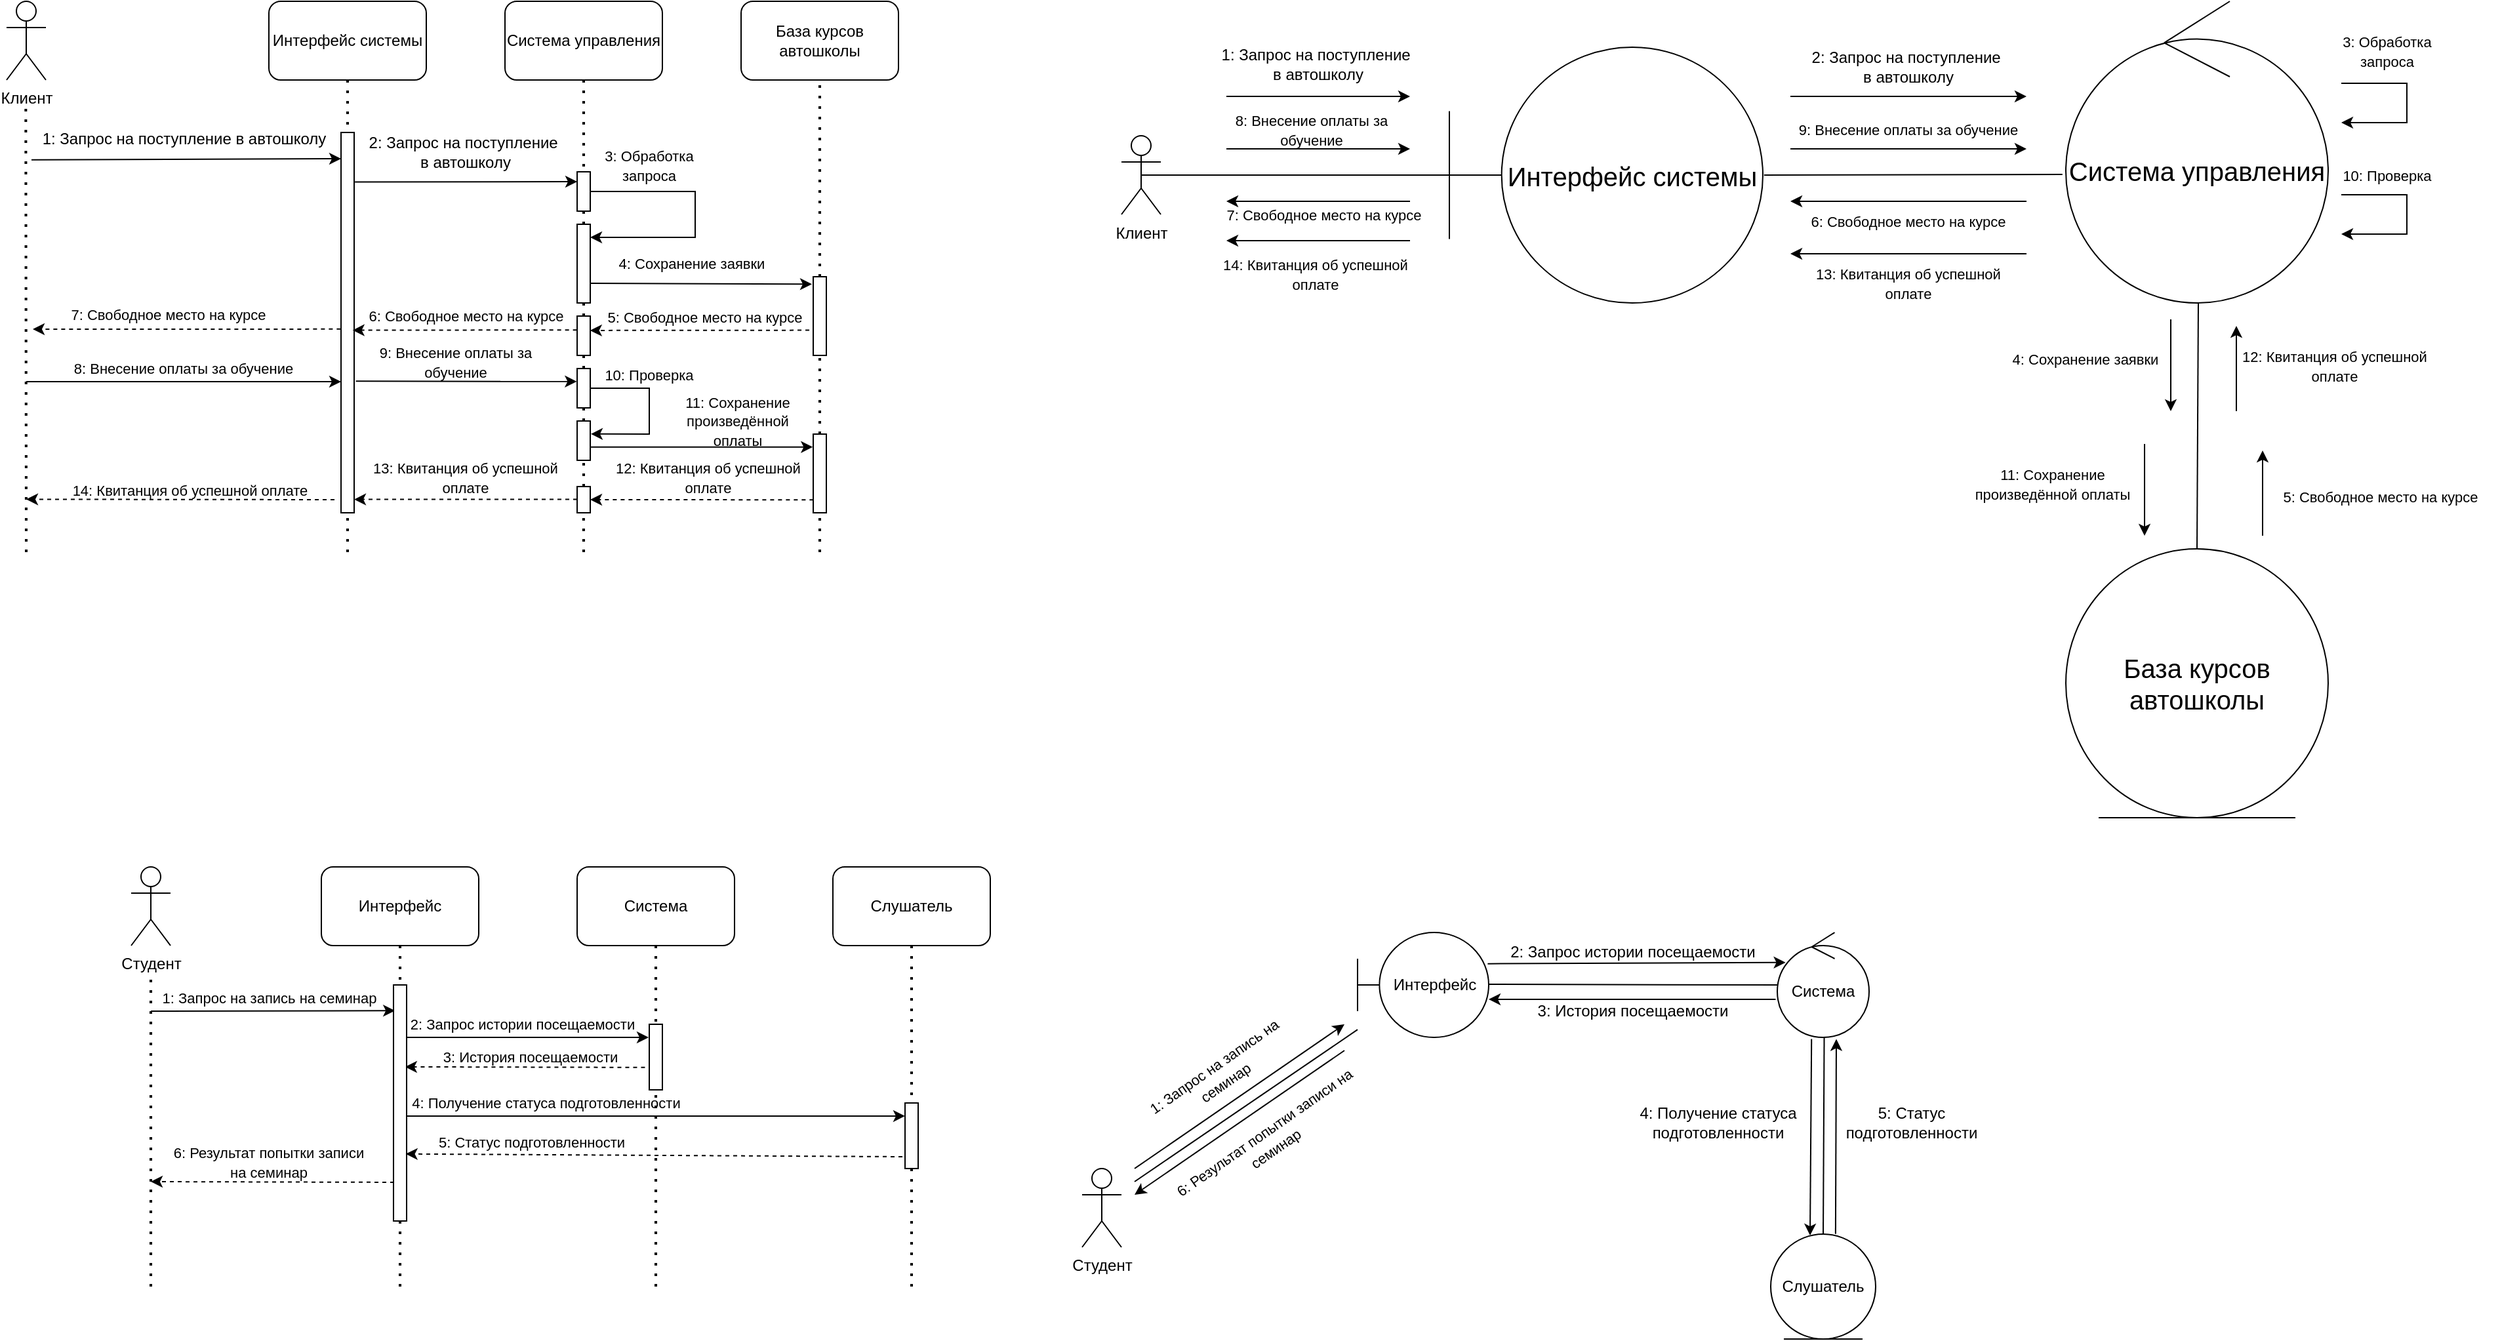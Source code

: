 <mxfile version="24.2.2" type="google">
  <diagram name="Страница — 1" id="SgYoyS35BH_3FRYyz7cq">
    <mxGraphModel grid="0" page="1" gridSize="10" guides="1" tooltips="1" connect="1" arrows="1" fold="1" pageScale="1" pageWidth="2339" pageHeight="3300" math="0" shadow="0">
      <root>
        <mxCell id="0" />
        <mxCell id="1" parent="0" />
        <mxCell id="fUE7A7CTcwPSMsIFXhD3-16" value="Клиент" style="shape=umlActor;verticalLabelPosition=bottom;verticalAlign=top;html=1;outlineConnect=0;" vertex="1" parent="1">
          <mxGeometry x="30" y="20" width="30" height="60" as="geometry" />
        </mxCell>
        <mxCell id="fUE7A7CTcwPSMsIFXhD3-17" value="" style="endArrow=none;dashed=1;html=1;dashPattern=1 3;strokeWidth=2;rounded=0;" edge="1" parent="1">
          <mxGeometry width="50" height="50" relative="1" as="geometry">
            <mxPoint x="45" y="440" as="sourcePoint" />
            <mxPoint x="44.66" y="100" as="targetPoint" />
          </mxGeometry>
        </mxCell>
        <mxCell id="fUE7A7CTcwPSMsIFXhD3-18" value="Интерфейс системы" style="rounded=1;whiteSpace=wrap;html=1;" vertex="1" parent="1">
          <mxGeometry x="230" y="20" width="120" height="60" as="geometry" />
        </mxCell>
        <mxCell id="fUE7A7CTcwPSMsIFXhD3-19" value="" style="endArrow=classic;html=1;rounded=0;entryX=0.1;entryY=0.054;entryDx=0;entryDy=0;entryPerimeter=0;" edge="1" parent="1">
          <mxGeometry width="50" height="50" relative="1" as="geometry">
            <mxPoint x="49" y="140.82" as="sourcePoint" />
            <mxPoint x="285.0" y="140.0" as="targetPoint" />
          </mxGeometry>
        </mxCell>
        <mxCell id="fUE7A7CTcwPSMsIFXhD3-20" value="" style="rounded=0;whiteSpace=wrap;html=1;" vertex="1" parent="1">
          <mxGeometry x="285" y="120" width="10" height="290" as="geometry" />
        </mxCell>
        <mxCell id="fUE7A7CTcwPSMsIFXhD3-21" value="1: Запрос на поступление в автошколу" style="text;html=1;align=center;verticalAlign=middle;resizable=0;points=[];autosize=1;strokeColor=none;fillColor=none;" vertex="1" parent="1">
          <mxGeometry x="45" y="110" width="240" height="30" as="geometry" />
        </mxCell>
        <mxCell id="fUE7A7CTcwPSMsIFXhD3-22" value="" style="endArrow=none;dashed=1;html=1;dashPattern=1 3;strokeWidth=2;rounded=0;entryX=0.5;entryY=0;entryDx=0;entryDy=0;exitX=0.5;exitY=1;exitDx=0;exitDy=0;" edge="1" parent="1" source="fUE7A7CTcwPSMsIFXhD3-18" target="fUE7A7CTcwPSMsIFXhD3-20">
          <mxGeometry width="50" height="50" relative="1" as="geometry">
            <mxPoint x="320" y="270" as="sourcePoint" />
            <mxPoint x="370" y="220" as="targetPoint" />
          </mxGeometry>
        </mxCell>
        <mxCell id="fUE7A7CTcwPSMsIFXhD3-23" value="" style="rounded=0;whiteSpace=wrap;html=1;" vertex="1" parent="1">
          <mxGeometry x="465" y="150" width="10" height="30" as="geometry" />
        </mxCell>
        <mxCell id="fUE7A7CTcwPSMsIFXhD3-25" value="" style="endArrow=classic;html=1;rounded=0;entryX=0;entryY=0.25;entryDx=0;entryDy=0;exitX=1.053;exitY=0.13;exitDx=0;exitDy=0;exitPerimeter=0;" edge="1" parent="1" source="fUE7A7CTcwPSMsIFXhD3-20" target="fUE7A7CTcwPSMsIFXhD3-23">
          <mxGeometry width="50" height="50" relative="1" as="geometry">
            <mxPoint x="295" y="158" as="sourcePoint" />
            <mxPoint x="390" y="180" as="targetPoint" />
          </mxGeometry>
        </mxCell>
        <mxCell id="fUE7A7CTcwPSMsIFXhD3-26" value="" style="endArrow=classic;html=1;rounded=0;exitX=1;exitY=0.5;exitDx=0;exitDy=0;" edge="1" parent="1" source="fUE7A7CTcwPSMsIFXhD3-23">
          <mxGeometry width="50" height="50" relative="1" as="geometry">
            <mxPoint x="495" y="210" as="sourcePoint" />
            <mxPoint x="475" y="200" as="targetPoint" />
            <Array as="points">
              <mxPoint x="505" y="165" />
              <mxPoint x="555" y="165" />
              <mxPoint x="555" y="200" />
              <mxPoint x="505" y="200" />
            </Array>
          </mxGeometry>
        </mxCell>
        <mxCell id="fUE7A7CTcwPSMsIFXhD3-27" value="" style="rounded=0;whiteSpace=wrap;html=1;" vertex="1" parent="1">
          <mxGeometry x="465" y="190" width="10" height="60" as="geometry" />
        </mxCell>
        <mxCell id="fUE7A7CTcwPSMsIFXhD3-31" value="&lt;font style=&quot;font-size: 11px;&quot;&gt;3: Обработка запроса&lt;/font&gt;" style="text;html=1;align=center;verticalAlign=middle;whiteSpace=wrap;rounded=0;" vertex="1" parent="1">
          <mxGeometry x="475" y="130" width="90" height="30" as="geometry" />
        </mxCell>
        <mxCell id="fUE7A7CTcwPSMsIFXhD3-32" value="" style="endArrow=classic;html=1;rounded=0;exitX=1;exitY=0.75;exitDx=0;exitDy=0;entryX=-0.1;entryY=0.094;entryDx=0;entryDy=0;entryPerimeter=0;" edge="1" parent="1" source="fUE7A7CTcwPSMsIFXhD3-27" target="fUE7A7CTcwPSMsIFXhD3-35">
          <mxGeometry width="50" height="50" relative="1" as="geometry">
            <mxPoint x="515" y="290" as="sourcePoint" />
            <mxPoint x="625" y="235" as="targetPoint" />
          </mxGeometry>
        </mxCell>
        <mxCell id="fUE7A7CTcwPSMsIFXhD3-34" value="4: Сохранение заявки" style="edgeLabel;html=1;align=center;verticalAlign=middle;resizable=0;points=[];" connectable="0" vertex="1" parent="fUE7A7CTcwPSMsIFXhD3-32">
          <mxGeometry x="-0.356" y="3" relative="1" as="geometry">
            <mxPoint x="22" y="-12" as="offset" />
          </mxGeometry>
        </mxCell>
        <mxCell id="fUE7A7CTcwPSMsIFXhD3-35" value="" style="rounded=0;whiteSpace=wrap;html=1;" vertex="1" parent="1">
          <mxGeometry x="645" y="230" width="10" height="60" as="geometry" />
        </mxCell>
        <mxCell id="fUE7A7CTcwPSMsIFXhD3-37" value="" style="rounded=0;whiteSpace=wrap;html=1;" vertex="1" parent="1">
          <mxGeometry x="465" y="260" width="10" height="30" as="geometry" />
        </mxCell>
        <mxCell id="fUE7A7CTcwPSMsIFXhD3-42" value="" style="endArrow=classic;html=1;rounded=0;dashed=1;exitX=-0.297;exitY=0.68;exitDx=0;exitDy=0;exitPerimeter=0;entryX=0.987;entryY=0.365;entryDx=0;entryDy=0;entryPerimeter=0;" edge="1" parent="1" source="fUE7A7CTcwPSMsIFXhD3-35" target="fUE7A7CTcwPSMsIFXhD3-37">
          <mxGeometry width="50" height="50" relative="1" as="geometry">
            <mxPoint x="525" y="350" as="sourcePoint" />
            <mxPoint x="575" y="300" as="targetPoint" />
          </mxGeometry>
        </mxCell>
        <mxCell id="fUE7A7CTcwPSMsIFXhD3-43" value="5: Свободное место на курсе" style="edgeLabel;html=1;align=center;verticalAlign=middle;resizable=0;points=[];" connectable="0" vertex="1" parent="fUE7A7CTcwPSMsIFXhD3-42">
          <mxGeometry x="0.266" y="2" relative="1" as="geometry">
            <mxPoint x="26" y="-12" as="offset" />
          </mxGeometry>
        </mxCell>
        <mxCell id="ndN8Y-oRKopn7a2ceO1d-1" value="Студент" style="shape=umlActor;verticalLabelPosition=bottom;verticalAlign=top;html=1;outlineConnect=0;" vertex="1" parent="1">
          <mxGeometry x="125" y="680" width="30" height="60" as="geometry" />
        </mxCell>
        <mxCell id="ndN8Y-oRKopn7a2ceO1d-4" value="Интерфейс" style="rounded=1;whiteSpace=wrap;html=1;" vertex="1" parent="1">
          <mxGeometry x="270" y="680" width="120" height="60" as="geometry" />
        </mxCell>
        <mxCell id="ndN8Y-oRKopn7a2ceO1d-6" value="" style="endArrow=none;dashed=1;html=1;dashPattern=1 3;strokeWidth=2;rounded=0;entryX=0.5;entryY=0;entryDx=0;entryDy=0;exitX=0.5;exitY=1;exitDx=0;exitDy=0;" edge="1" parent="1" source="ndN8Y-oRKopn7a2ceO1d-4">
          <mxGeometry width="50" height="50" relative="1" as="geometry">
            <mxPoint x="230" y="840" as="sourcePoint" />
            <mxPoint x="330" y="770" as="targetPoint" />
          </mxGeometry>
        </mxCell>
        <mxCell id="ndN8Y-oRKopn7a2ceO1d-7" value="" style="endArrow=none;dashed=1;html=1;dashPattern=1 3;strokeWidth=2;rounded=0;" edge="1" parent="1">
          <mxGeometry width="50" height="50" relative="1" as="geometry">
            <mxPoint x="140" y="1000" as="sourcePoint" />
            <mxPoint x="140" y="760" as="targetPoint" />
          </mxGeometry>
        </mxCell>
        <mxCell id="ndN8Y-oRKopn7a2ceO1d-8" value="" style="endArrow=classic;html=1;rounded=0;entryX=-0.054;entryY=0.109;entryDx=0;entryDy=0;entryPerimeter=0;" edge="1" parent="1">
          <mxGeometry width="50" height="50" relative="1" as="geometry">
            <mxPoint x="140" y="790" as="sourcePoint" />
            <mxPoint x="326.122" y="789.62" as="targetPoint" />
          </mxGeometry>
        </mxCell>
        <mxCell id="ndN8Y-oRKopn7a2ceO1d-9" value="1: Запрос на запись на семинар" style="edgeLabel;html=1;align=center;verticalAlign=middle;resizable=0;points=[];" connectable="0" vertex="1" parent="ndN8Y-oRKopn7a2ceO1d-8">
          <mxGeometry x="-0.272" relative="1" as="geometry">
            <mxPoint x="22" y="-10" as="offset" />
          </mxGeometry>
        </mxCell>
        <mxCell id="ndN8Y-oRKopn7a2ceO1d-10" value="" style="endArrow=classic;html=1;rounded=0;entryX=-0.054;entryY=0.109;entryDx=0;entryDy=0;entryPerimeter=0;" edge="1" parent="1">
          <mxGeometry width="50" height="50" relative="1" as="geometry">
            <mxPoint x="333.5" y="810" as="sourcePoint" />
            <mxPoint x="519.5" y="810" as="targetPoint" />
          </mxGeometry>
        </mxCell>
        <mxCell id="ndN8Y-oRKopn7a2ceO1d-11" value="2: Запрос истории посещаемости" style="edgeLabel;html=1;align=center;verticalAlign=middle;resizable=0;points=[];" connectable="0" vertex="1" parent="ndN8Y-oRKopn7a2ceO1d-10">
          <mxGeometry x="-0.272" relative="1" as="geometry">
            <mxPoint x="22" y="-10" as="offset" />
          </mxGeometry>
        </mxCell>
        <mxCell id="ndN8Y-oRKopn7a2ceO1d-13" value="" style="rounded=0;whiteSpace=wrap;html=1;" vertex="1" parent="1">
          <mxGeometry x="520" y="800" width="10" height="50" as="geometry" />
        </mxCell>
        <mxCell id="ndN8Y-oRKopn7a2ceO1d-14" value="" style="endArrow=classic;html=1;rounded=0;exitX=-0.327;exitY=0.658;exitDx=0;exitDy=0;exitPerimeter=0;entryX=1.054;entryY=0.347;entryDx=0;entryDy=0;entryPerimeter=0;dashed=1;" edge="1" parent="1" source="ndN8Y-oRKopn7a2ceO1d-13">
          <mxGeometry width="50" height="50" relative="1" as="geometry">
            <mxPoint x="360" y="900" as="sourcePoint" />
            <mxPoint x="333.878" y="832.46" as="targetPoint" />
          </mxGeometry>
        </mxCell>
        <mxCell id="ndN8Y-oRKopn7a2ceO1d-15" value="3: История посещаемости" style="edgeLabel;html=1;align=center;verticalAlign=middle;resizable=0;points=[];" connectable="0" vertex="1" parent="ndN8Y-oRKopn7a2ceO1d-14">
          <mxGeometry x="-0.15" y="-1" relative="1" as="geometry">
            <mxPoint x="-10" y="-7" as="offset" />
          </mxGeometry>
        </mxCell>
        <mxCell id="ndN8Y-oRKopn7a2ceO1d-16" value="Система" style="rounded=1;whiteSpace=wrap;html=1;" vertex="1" parent="1">
          <mxGeometry x="465" y="680" width="120" height="60" as="geometry" />
        </mxCell>
        <mxCell id="ndN8Y-oRKopn7a2ceO1d-17" value="" style="endArrow=none;dashed=1;html=1;dashPattern=1 3;strokeWidth=2;rounded=0;entryX=0.5;entryY=0;entryDx=0;entryDy=0;exitX=0.5;exitY=1;exitDx=0;exitDy=0;" edge="1" parent="1" source="ndN8Y-oRKopn7a2ceO1d-16" target="ndN8Y-oRKopn7a2ceO1d-13">
          <mxGeometry width="50" height="50" relative="1" as="geometry">
            <mxPoint x="410" y="810" as="sourcePoint" />
            <mxPoint x="460" y="760" as="targetPoint" />
          </mxGeometry>
        </mxCell>
        <mxCell id="ndN8Y-oRKopn7a2ceO1d-18" value="Слушатель" style="rounded=1;whiteSpace=wrap;html=1;" vertex="1" parent="1">
          <mxGeometry x="660" y="680" width="120" height="60" as="geometry" />
        </mxCell>
        <mxCell id="ndN8Y-oRKopn7a2ceO1d-19" value="" style="rounded=0;whiteSpace=wrap;html=1;" vertex="1" parent="1">
          <mxGeometry x="715" y="860" width="10" height="50" as="geometry" />
        </mxCell>
        <mxCell id="ndN8Y-oRKopn7a2ceO1d-20" value="" style="endArrow=classic;html=1;rounded=0;entryX=0.5;entryY=0.333;entryDx=0;entryDy=0;entryPerimeter=0;" edge="1" parent="1">
          <mxGeometry width="50" height="50" relative="1" as="geometry">
            <mxPoint x="335" y="870" as="sourcePoint" />
            <mxPoint x="715.0" y="869.98" as="targetPoint" />
            <Array as="points" />
          </mxGeometry>
        </mxCell>
        <mxCell id="ndN8Y-oRKopn7a2ceO1d-22" value="4: Получение статуса подготовленности" style="edgeLabel;html=1;align=center;verticalAlign=middle;resizable=0;points=[];" connectable="0" vertex="1" parent="ndN8Y-oRKopn7a2ceO1d-20">
          <mxGeometry x="-0.666" y="1" relative="1" as="geometry">
            <mxPoint x="42" y="-9" as="offset" />
          </mxGeometry>
        </mxCell>
        <mxCell id="ndN8Y-oRKopn7a2ceO1d-23" value="" style="endArrow=classic;html=1;rounded=0;dashed=1;exitX=-0.2;exitY=0.82;exitDx=0;exitDy=0;exitPerimeter=0;entryX=1.12;entryY=0.716;entryDx=0;entryDy=0;entryPerimeter=0;" edge="1" parent="1" source="ndN8Y-oRKopn7a2ceO1d-19">
          <mxGeometry width="50" height="50" relative="1" as="geometry">
            <mxPoint x="710" y="900" as="sourcePoint" />
            <mxPoint x="334.34" y="898.88" as="targetPoint" />
          </mxGeometry>
        </mxCell>
        <mxCell id="ndN8Y-oRKopn7a2ceO1d-24" value="5: Статус подготовленности" style="edgeLabel;html=1;align=center;verticalAlign=middle;resizable=0;points=[];" connectable="0" vertex="1" parent="ndN8Y-oRKopn7a2ceO1d-23">
          <mxGeometry x="0.684" relative="1" as="geometry">
            <mxPoint x="36" y="-9" as="offset" />
          </mxGeometry>
        </mxCell>
        <mxCell id="ndN8Y-oRKopn7a2ceO1d-25" value="" style="endArrow=classic;html=1;rounded=0;exitX=-0.143;exitY=0.836;exitDx=0;exitDy=0;exitPerimeter=0;dashed=1;" edge="1" parent="1">
          <mxGeometry width="50" height="50" relative="1" as="geometry">
            <mxPoint x="325.499" y="920.48" as="sourcePoint" />
            <mxPoint x="140" y="920" as="targetPoint" />
          </mxGeometry>
        </mxCell>
        <mxCell id="ndN8Y-oRKopn7a2ceO1d-27" value="&lt;span style=&quot;font-size: 11px; text-wrap: nowrap; background-color: rgb(255, 255, 255);&quot;&gt;6: Результат попытки записи&lt;/span&gt;&lt;div&gt;&lt;span style=&quot;font-size: 11px; text-wrap: nowrap; background-color: rgb(255, 255, 255);&quot;&gt;на семинар&lt;/span&gt;&lt;/div&gt;" style="text;html=1;align=center;verticalAlign=middle;whiteSpace=wrap;rounded=0;" vertex="1" parent="1">
          <mxGeometry x="140" y="890" width="180" height="30" as="geometry" />
        </mxCell>
        <mxCell id="ndN8Y-oRKopn7a2ceO1d-28" value="" style="endArrow=none;dashed=1;html=1;dashPattern=1 3;strokeWidth=2;rounded=0;entryX=0.5;entryY=1;entryDx=0;entryDy=0;" edge="1" parent="1" target="ndN8Y-oRKopn7a2ceO1d-13">
          <mxGeometry width="50" height="50" relative="1" as="geometry">
            <mxPoint x="525" y="1000" as="sourcePoint" />
            <mxPoint x="530" y="930" as="targetPoint" />
          </mxGeometry>
        </mxCell>
        <mxCell id="ndN8Y-oRKopn7a2ceO1d-29" value="" style="endArrow=none;dashed=1;html=1;dashPattern=1 3;strokeWidth=2;rounded=0;entryX=0.5;entryY=0;entryDx=0;entryDy=0;exitX=0.5;exitY=1;exitDx=0;exitDy=0;" edge="1" parent="1" source="ndN8Y-oRKopn7a2ceO1d-18" target="ndN8Y-oRKopn7a2ceO1d-19">
          <mxGeometry width="50" height="50" relative="1" as="geometry">
            <mxPoint x="650" y="830" as="sourcePoint" />
            <mxPoint x="700" y="780" as="targetPoint" />
          </mxGeometry>
        </mxCell>
        <mxCell id="ndN8Y-oRKopn7a2ceO1d-30" value="" style="endArrow=none;dashed=1;html=1;dashPattern=1 3;strokeWidth=2;rounded=0;entryX=0.5;entryY=1;entryDx=0;entryDy=0;" edge="1" parent="1" target="ndN8Y-oRKopn7a2ceO1d-19">
          <mxGeometry width="50" height="50" relative="1" as="geometry">
            <mxPoint x="720" y="1000" as="sourcePoint" />
            <mxPoint x="690" y="950" as="targetPoint" />
          </mxGeometry>
        </mxCell>
        <mxCell id="ndN8Y-oRKopn7a2ceO1d-32" value="" style="endArrow=none;dashed=1;html=1;dashPattern=1 3;strokeWidth=2;rounded=0;entryX=0.5;entryY=1;entryDx=0;entryDy=0;" edge="1" parent="1">
          <mxGeometry width="50" height="50" relative="1" as="geometry">
            <mxPoint x="330" y="1000" as="sourcePoint" />
            <mxPoint x="330" y="950" as="targetPoint" />
          </mxGeometry>
        </mxCell>
        <mxCell id="ndN8Y-oRKopn7a2ceO1d-33" value="Студент" style="shape=umlActor;verticalLabelPosition=bottom;verticalAlign=top;html=1;outlineConnect=0;" vertex="1" parent="1">
          <mxGeometry x="850" y="910" width="30" height="60" as="geometry" />
        </mxCell>
        <mxCell id="ndN8Y-oRKopn7a2ceO1d-34" value="Интерфейс" style="shape=umlBoundary;whiteSpace=wrap;html=1;" vertex="1" parent="1">
          <mxGeometry x="1060" y="730" width="100" height="80" as="geometry" />
        </mxCell>
        <mxCell id="ndN8Y-oRKopn7a2ceO1d-35" value="" style="endArrow=none;html=1;rounded=0;" edge="1" parent="1" target="ndN8Y-oRKopn7a2ceO1d-34">
          <mxGeometry width="50" height="50" relative="1" as="geometry">
            <mxPoint x="890" y="920" as="sourcePoint" />
            <mxPoint x="1070" y="810" as="targetPoint" />
          </mxGeometry>
        </mxCell>
        <mxCell id="ndN8Y-oRKopn7a2ceO1d-38" value="&lt;font style=&quot;font-size: 11px;&quot;&gt;1: Запрос на запись на семинар&lt;/font&gt;" style="text;html=1;align=center;verticalAlign=middle;whiteSpace=wrap;rounded=0;rotation=-35;" vertex="1" parent="1">
          <mxGeometry x="874.7" y="823.18" width="160" height="30" as="geometry" />
        </mxCell>
        <mxCell id="D_-36A6KPJO6XUl2dG0h-1" value="Система" style="ellipse;shape=umlControl;whiteSpace=wrap;html=1;" vertex="1" parent="1">
          <mxGeometry x="1380" y="730" width="70" height="80" as="geometry" />
        </mxCell>
        <mxCell id="D_-36A6KPJO6XUl2dG0h-2" value="&lt;font style=&quot;font-size: 11px;&quot;&gt;6: Результат попытки записи на семинар&lt;/font&gt;" style="text;html=1;align=center;verticalAlign=middle;whiteSpace=wrap;rounded=0;rotation=-35;" vertex="1" parent="1">
          <mxGeometry x="895.47" y="872.86" width="195.97" height="30" as="geometry" />
        </mxCell>
        <mxCell id="D_-36A6KPJO6XUl2dG0h-3" value="" style="endArrow=classic;html=1;rounded=0;" edge="1" parent="1">
          <mxGeometry width="50" height="50" relative="1" as="geometry">
            <mxPoint x="890" y="910" as="sourcePoint" />
            <mxPoint x="1050" y="800" as="targetPoint" />
          </mxGeometry>
        </mxCell>
        <mxCell id="D_-36A6KPJO6XUl2dG0h-4" value="" style="endArrow=classic;html=1;rounded=0;" edge="1" parent="1">
          <mxGeometry width="50" height="50" relative="1" as="geometry">
            <mxPoint x="1050" y="820" as="sourcePoint" />
            <mxPoint x="890" y="930" as="targetPoint" />
          </mxGeometry>
        </mxCell>
        <mxCell id="D_-36A6KPJO6XUl2dG0h-5" value="" style="endArrow=classic;html=1;rounded=0;exitX=0.992;exitY=0.298;exitDx=0;exitDy=0;exitPerimeter=0;entryX=0.09;entryY=0.286;entryDx=0;entryDy=0;entryPerimeter=0;" edge="1" parent="1" source="ndN8Y-oRKopn7a2ceO1d-34" target="D_-36A6KPJO6XUl2dG0h-1">
          <mxGeometry width="50" height="50" relative="1" as="geometry">
            <mxPoint x="1210" y="850" as="sourcePoint" />
            <mxPoint x="1260" y="800" as="targetPoint" />
          </mxGeometry>
        </mxCell>
        <mxCell id="D_-36A6KPJO6XUl2dG0h-6" value="2: Запрос истории посещаемости" style="text;html=1;align=center;verticalAlign=middle;whiteSpace=wrap;rounded=0;" vertex="1" parent="1">
          <mxGeometry x="1160" y="730" width="220" height="30" as="geometry" />
        </mxCell>
        <mxCell id="D_-36A6KPJO6XUl2dG0h-7" value="" style="endArrow=none;html=1;rounded=0;exitX=0.997;exitY=0.494;exitDx=0;exitDy=0;exitPerimeter=0;" edge="1" parent="1" source="ndN8Y-oRKopn7a2ceO1d-34">
          <mxGeometry width="50" height="50" relative="1" as="geometry">
            <mxPoint x="1200" y="850" as="sourcePoint" />
            <mxPoint x="1380" y="770" as="targetPoint" />
          </mxGeometry>
        </mxCell>
        <mxCell id="D_-36A6KPJO6XUl2dG0h-8" value="" style="endArrow=classic;html=1;rounded=0;exitX=-0.018;exitY=0.637;exitDx=0;exitDy=0;exitPerimeter=0;entryX=1;entryY=0.637;entryDx=0;entryDy=0;entryPerimeter=0;" edge="1" parent="1" source="D_-36A6KPJO6XUl2dG0h-1" target="ndN8Y-oRKopn7a2ceO1d-34">
          <mxGeometry width="50" height="50" relative="1" as="geometry">
            <mxPoint x="1170" y="860" as="sourcePoint" />
            <mxPoint x="1220" y="810" as="targetPoint" />
          </mxGeometry>
        </mxCell>
        <mxCell id="D_-36A6KPJO6XUl2dG0h-9" value="3: История посещаемости" style="text;html=1;align=center;verticalAlign=middle;whiteSpace=wrap;rounded=0;" vertex="1" parent="1">
          <mxGeometry x="1170" y="780" width="200" height="20" as="geometry" />
        </mxCell>
        <mxCell id="D_-36A6KPJO6XUl2dG0h-10" value="Слушатель" style="ellipse;shape=umlEntity;whiteSpace=wrap;html=1;" vertex="1" parent="1">
          <mxGeometry x="1375" y="960" width="80" height="80" as="geometry" />
        </mxCell>
        <mxCell id="D_-36A6KPJO6XUl2dG0h-11" value="" style="endArrow=none;html=1;rounded=0;exitX=0.5;exitY=0;exitDx=0;exitDy=0;entryX=0.511;entryY=1.004;entryDx=0;entryDy=0;entryPerimeter=0;" edge="1" parent="1" source="D_-36A6KPJO6XUl2dG0h-10" target="D_-36A6KPJO6XUl2dG0h-1">
          <mxGeometry width="50" height="50" relative="1" as="geometry">
            <mxPoint x="1430" y="890" as="sourcePoint" />
            <mxPoint x="1414" y="812" as="targetPoint" />
          </mxGeometry>
        </mxCell>
        <mxCell id="D_-36A6KPJO6XUl2dG0h-12" value="" style="endArrow=classic;html=1;rounded=0;exitX=0.373;exitY=1.016;exitDx=0;exitDy=0;exitPerimeter=0;entryX=0.375;entryY=0.013;entryDx=0;entryDy=0;entryPerimeter=0;" edge="1" parent="1" source="D_-36A6KPJO6XUl2dG0h-1" target="D_-36A6KPJO6XUl2dG0h-10">
          <mxGeometry width="50" height="50" relative="1" as="geometry">
            <mxPoint x="1200" y="970" as="sourcePoint" />
            <mxPoint x="1250" y="920" as="targetPoint" />
          </mxGeometry>
        </mxCell>
        <mxCell id="D_-36A6KPJO6XUl2dG0h-14" value="" style="endArrow=classic;html=1;rounded=0;exitX=0.618;exitY=-0.002;exitDx=0;exitDy=0;exitPerimeter=0;entryX=0.643;entryY=1.016;entryDx=0;entryDy=0;entryPerimeter=0;" edge="1" parent="1" source="D_-36A6KPJO6XUl2dG0h-10" target="D_-36A6KPJO6XUl2dG0h-1">
          <mxGeometry width="50" height="50" relative="1" as="geometry">
            <mxPoint x="1260" y="890" as="sourcePoint" />
            <mxPoint x="1310" y="840" as="targetPoint" />
          </mxGeometry>
        </mxCell>
        <mxCell id="D_-36A6KPJO6XUl2dG0h-15" value="4: Получение статуса подготовленности" style="text;html=1;align=center;verticalAlign=middle;whiteSpace=wrap;rounded=0;" vertex="1" parent="1">
          <mxGeometry x="1270" y="860" width="130" height="30" as="geometry" />
        </mxCell>
        <mxCell id="D_-36A6KPJO6XUl2dG0h-16" value="5: Статус подготовленности" style="text;html=1;align=center;verticalAlign=middle;whiteSpace=wrap;rounded=0;" vertex="1" parent="1">
          <mxGeometry x="1430" y="860" width="105" height="30" as="geometry" />
        </mxCell>
        <mxCell id="D_-36A6KPJO6XUl2dG0h-17" value="" style="endArrow=classic;html=1;rounded=0;entryX=0.885;entryY=0.52;entryDx=0;entryDy=0;entryPerimeter=0;exitX=-0.018;exitY=0.353;exitDx=0;exitDy=0;exitPerimeter=0;dashed=1;" edge="1" parent="1" source="fUE7A7CTcwPSMsIFXhD3-37" target="fUE7A7CTcwPSMsIFXhD3-20">
          <mxGeometry width="50" height="50" relative="1" as="geometry">
            <mxPoint x="320" y="320" as="sourcePoint" />
            <mxPoint x="370" y="270" as="targetPoint" />
          </mxGeometry>
        </mxCell>
        <mxCell id="D_-36A6KPJO6XUl2dG0h-18" value="6: Свободное место на курсе" style="edgeLabel;html=1;align=center;verticalAlign=middle;resizable=0;points=[];" connectable="0" vertex="1" parent="D_-36A6KPJO6XUl2dG0h-17">
          <mxGeometry x="0.473" relative="1" as="geometry">
            <mxPoint x="41" y="-11" as="offset" />
          </mxGeometry>
        </mxCell>
        <mxCell id="D_-36A6KPJO6XUl2dG0h-20" value="" style="endArrow=classic;html=1;rounded=0;exitX=-0.031;exitY=0.517;exitDx=0;exitDy=0;exitPerimeter=0;dashed=1;" edge="1" parent="1" source="fUE7A7CTcwPSMsIFXhD3-20">
          <mxGeometry width="50" height="50" relative="1" as="geometry">
            <mxPoint x="231" y="274.57" as="sourcePoint" />
            <mxPoint x="50" y="270" as="targetPoint" />
          </mxGeometry>
        </mxCell>
        <mxCell id="D_-36A6KPJO6XUl2dG0h-21" value="7: Свободное место на курсе" style="edgeLabel;html=1;align=center;verticalAlign=middle;resizable=0;points=[];" connectable="0" vertex="1" parent="D_-36A6KPJO6XUl2dG0h-20">
          <mxGeometry x="0.473" relative="1" as="geometry">
            <mxPoint x="41" y="-11" as="offset" />
          </mxGeometry>
        </mxCell>
        <mxCell id="D_-36A6KPJO6XUl2dG0h-22" value="Система управления" style="rounded=1;whiteSpace=wrap;html=1;" vertex="1" parent="1">
          <mxGeometry x="410" y="20" width="120" height="60" as="geometry" />
        </mxCell>
        <mxCell id="D_-36A6KPJO6XUl2dG0h-23" value="" style="endArrow=none;dashed=1;html=1;dashPattern=1 3;strokeWidth=2;rounded=0;entryX=0.5;entryY=0;entryDx=0;entryDy=0;exitX=0.5;exitY=1;exitDx=0;exitDy=0;" edge="1" parent="1" source="D_-36A6KPJO6XUl2dG0h-22" target="fUE7A7CTcwPSMsIFXhD3-23">
          <mxGeometry width="50" height="50" relative="1" as="geometry">
            <mxPoint x="420" y="150" as="sourcePoint" />
            <mxPoint x="470" y="100" as="targetPoint" />
          </mxGeometry>
        </mxCell>
        <mxCell id="D_-36A6KPJO6XUl2dG0h-24" value="База курсов автошколы" style="rounded=1;whiteSpace=wrap;html=1;" vertex="1" parent="1">
          <mxGeometry x="590" y="20" width="120" height="60" as="geometry" />
        </mxCell>
        <mxCell id="D_-36A6KPJO6XUl2dG0h-25" value="" style="endArrow=none;dashed=1;html=1;dashPattern=1 3;strokeWidth=2;rounded=0;exitX=0.5;exitY=0;exitDx=0;exitDy=0;entryX=0.5;entryY=1;entryDx=0;entryDy=0;" edge="1" parent="1" source="fUE7A7CTcwPSMsIFXhD3-35" target="D_-36A6KPJO6XUl2dG0h-24">
          <mxGeometry width="50" height="50" relative="1" as="geometry">
            <mxPoint x="620" y="210" as="sourcePoint" />
            <mxPoint x="670" y="160" as="targetPoint" />
          </mxGeometry>
        </mxCell>
        <mxCell id="D_-36A6KPJO6XUl2dG0h-26" value="" style="endArrow=classic;html=1;rounded=0;" edge="1" parent="1">
          <mxGeometry width="50" height="50" relative="1" as="geometry">
            <mxPoint x="45" y="310" as="sourcePoint" />
            <mxPoint x="285" y="310" as="targetPoint" />
          </mxGeometry>
        </mxCell>
        <mxCell id="D_-36A6KPJO6XUl2dG0h-28" value="&lt;font style=&quot;font-size: 11px;&quot;&gt;8: Внесение оплаты за обучение&lt;/font&gt;" style="text;html=1;align=center;verticalAlign=middle;whiteSpace=wrap;rounded=0;" vertex="1" parent="1">
          <mxGeometry x="50" y="290" width="230" height="20" as="geometry" />
        </mxCell>
        <mxCell id="D_-36A6KPJO6XUl2dG0h-29" value="" style="endArrow=classic;html=1;rounded=0;exitX=1.133;exitY=0.654;exitDx=0;exitDy=0;exitPerimeter=0;entryX=-0.032;entryY=0.33;entryDx=0;entryDy=0;entryPerimeter=0;" edge="1" parent="1" source="fUE7A7CTcwPSMsIFXhD3-20" target="D_-36A6KPJO6XUl2dG0h-31">
          <mxGeometry width="50" height="50" relative="1" as="geometry">
            <mxPoint x="320" y="360" as="sourcePoint" />
            <mxPoint x="370" y="310" as="targetPoint" />
          </mxGeometry>
        </mxCell>
        <mxCell id="D_-36A6KPJO6XUl2dG0h-31" value="" style="rounded=0;whiteSpace=wrap;html=1;" vertex="1" parent="1">
          <mxGeometry x="465" y="300" width="10" height="30" as="geometry" />
        </mxCell>
        <mxCell id="D_-36A6KPJO6XUl2dG0h-32" value="" style="rounded=0;whiteSpace=wrap;html=1;" vertex="1" parent="1">
          <mxGeometry x="325" y="770" width="10" height="180" as="geometry" />
        </mxCell>
        <mxCell id="D_-36A6KPJO6XUl2dG0h-33" value="&lt;span style=&quot;font-size: 11px;&quot;&gt;9: Внесение оплаты за обучение&lt;/span&gt;" style="text;html=1;align=center;verticalAlign=middle;whiteSpace=wrap;rounded=0;" vertex="1" parent="1">
          <mxGeometry x="295" y="280" width="155" height="30" as="geometry" />
        </mxCell>
        <mxCell id="D_-36A6KPJO6XUl2dG0h-35" value="" style="rounded=0;whiteSpace=wrap;html=1;" vertex="1" parent="1">
          <mxGeometry x="465" y="340" width="10" height="30" as="geometry" />
        </mxCell>
        <mxCell id="D_-36A6KPJO6XUl2dG0h-37" value="" style="endArrow=classic;html=1;rounded=0;exitX=1;exitY=0.5;exitDx=0;exitDy=0;entryX=1.047;entryY=0.33;entryDx=0;entryDy=0;entryPerimeter=0;" edge="1" parent="1" source="D_-36A6KPJO6XUl2dG0h-31" target="D_-36A6KPJO6XUl2dG0h-35">
          <mxGeometry width="50" height="50" relative="1" as="geometry">
            <mxPoint x="485" y="314.86" as="sourcePoint" />
            <mxPoint x="480" y="350" as="targetPoint" />
            <Array as="points">
              <mxPoint x="520" y="315" />
              <mxPoint x="520" y="350" />
            </Array>
          </mxGeometry>
        </mxCell>
        <mxCell id="D_-36A6KPJO6XUl2dG0h-38" value="&lt;span style=&quot;text-wrap: nowrap;&quot;&gt;2: Запрос на поступление&amp;nbsp;&lt;/span&gt;&lt;div&gt;&lt;span style=&quot;text-wrap: nowrap;&quot;&gt;в автошколу&lt;/span&gt;&lt;/div&gt;" style="text;html=1;align=center;verticalAlign=middle;whiteSpace=wrap;rounded=0;" vertex="1" parent="1">
          <mxGeometry x="300" y="120" width="160" height="30" as="geometry" />
        </mxCell>
        <mxCell id="D_-36A6KPJO6XUl2dG0h-39" value="&lt;font style=&quot;font-size: 11px;&quot;&gt;10: Проверка&lt;/font&gt;" style="text;html=1;align=center;verticalAlign=middle;whiteSpace=wrap;rounded=0;" vertex="1" parent="1">
          <mxGeometry x="475" y="290" width="90" height="30" as="geometry" />
        </mxCell>
        <mxCell id="D_-36A6KPJO6XUl2dG0h-40" value="" style="rounded=0;whiteSpace=wrap;html=1;" vertex="1" parent="1">
          <mxGeometry x="645" y="350" width="10" height="60" as="geometry" />
        </mxCell>
        <mxCell id="D_-36A6KPJO6XUl2dG0h-41" value="" style="endArrow=classic;html=1;rounded=0;exitX=1.039;exitY=0.662;exitDx=0;exitDy=0;exitPerimeter=0;entryX=-0.032;entryY=0.164;entryDx=0;entryDy=0;entryPerimeter=0;" edge="1" parent="1" source="D_-36A6KPJO6XUl2dG0h-35" target="D_-36A6KPJO6XUl2dG0h-40">
          <mxGeometry width="50" height="50" relative="1" as="geometry">
            <mxPoint x="510" y="410" as="sourcePoint" />
            <mxPoint x="560" y="360" as="targetPoint" />
          </mxGeometry>
        </mxCell>
        <mxCell id="D_-36A6KPJO6XUl2dG0h-42" value="&lt;font style=&quot;font-size: 11px;&quot;&gt;11: Сохранение произведённой оплаты&lt;/font&gt;" style="text;html=1;align=center;verticalAlign=middle;whiteSpace=wrap;rounded=0;" vertex="1" parent="1">
          <mxGeometry x="530" y="320" width="115" height="40" as="geometry" />
        </mxCell>
        <mxCell id="D_-36A6KPJO6XUl2dG0h-43" value="" style="endArrow=none;dashed=1;html=1;dashPattern=1 3;strokeWidth=2;rounded=0;entryX=0.5;entryY=1;entryDx=0;entryDy=0;exitX=0.5;exitY=0;exitDx=0;exitDy=0;" edge="1" parent="1" source="D_-36A6KPJO6XUl2dG0h-40" target="fUE7A7CTcwPSMsIFXhD3-35">
          <mxGeometry width="50" height="50" relative="1" as="geometry">
            <mxPoint x="680" y="360" as="sourcePoint" />
            <mxPoint x="730" y="310" as="targetPoint" />
          </mxGeometry>
        </mxCell>
        <mxCell id="D_-36A6KPJO6XUl2dG0h-44" value="" style="rounded=0;whiteSpace=wrap;html=1;" vertex="1" parent="1">
          <mxGeometry x="465" y="390" width="10" height="20" as="geometry" />
        </mxCell>
        <mxCell id="D_-36A6KPJO6XUl2dG0h-45" value="" style="endArrow=classic;html=1;rounded=0;entryX=1;entryY=0.5;entryDx=0;entryDy=0;dashed=1;exitX=0.019;exitY=0.835;exitDx=0;exitDy=0;exitPerimeter=0;" edge="1" parent="1" source="D_-36A6KPJO6XUl2dG0h-40" target="D_-36A6KPJO6XUl2dG0h-44">
          <mxGeometry width="50" height="50" relative="1" as="geometry">
            <mxPoint x="644" y="390" as="sourcePoint" />
            <mxPoint x="540" y="380" as="targetPoint" />
          </mxGeometry>
        </mxCell>
        <mxCell id="D_-36A6KPJO6XUl2dG0h-46" value="&lt;font style=&quot;font-size: 11px;&quot;&gt;12: Квитанция об успешной оплате&lt;/font&gt;" style="text;html=1;align=center;verticalAlign=middle;whiteSpace=wrap;rounded=0;" vertex="1" parent="1">
          <mxGeometry x="485" y="370" width="160" height="25" as="geometry" />
        </mxCell>
        <mxCell id="D_-36A6KPJO6XUl2dG0h-47" value="" style="endArrow=classic;html=1;rounded=0;entryX=1;entryY=0.5;entryDx=0;entryDy=0;dashed=1;exitX=0.019;exitY=0.835;exitDx=0;exitDy=0;exitPerimeter=0;" edge="1" parent="1">
          <mxGeometry width="50" height="50" relative="1" as="geometry">
            <mxPoint x="465" y="399.8" as="sourcePoint" />
            <mxPoint x="295" y="399.8" as="targetPoint" />
          </mxGeometry>
        </mxCell>
        <mxCell id="D_-36A6KPJO6XUl2dG0h-48" value="&lt;font style=&quot;font-size: 11px;&quot;&gt;13: Квитанция об успешной оплате&lt;/font&gt;" style="text;html=1;align=center;verticalAlign=middle;whiteSpace=wrap;rounded=0;" vertex="1" parent="1">
          <mxGeometry x="300" y="370" width="160" height="25" as="geometry" />
        </mxCell>
        <mxCell id="D_-36A6KPJO6XUl2dG0h-49" value="" style="endArrow=classic;html=1;rounded=0;entryX=1;entryY=0.5;entryDx=0;entryDy=0;dashed=1;" edge="1" parent="1">
          <mxGeometry width="50" height="50" relative="1" as="geometry">
            <mxPoint x="280" y="400" as="sourcePoint" />
            <mxPoint x="45" y="399.71" as="targetPoint" />
          </mxGeometry>
        </mxCell>
        <mxCell id="D_-36A6KPJO6XUl2dG0h-50" value="&lt;font style=&quot;font-size: 11px;&quot;&gt;14: Квитанция об успешной оплате&lt;/font&gt;" style="text;html=1;align=center;verticalAlign=middle;whiteSpace=wrap;rounded=0;" vertex="1" parent="1">
          <mxGeometry x="55" y="380" width="230" height="25" as="geometry" />
        </mxCell>
        <mxCell id="D_-36A6KPJO6XUl2dG0h-51" value="" style="endArrow=none;dashed=1;html=1;dashPattern=1 3;strokeWidth=2;rounded=0;entryX=0.5;entryY=1;entryDx=0;entryDy=0;exitX=0.5;exitY=0;exitDx=0;exitDy=0;" edge="1" parent="1" source="fUE7A7CTcwPSMsIFXhD3-27" target="fUE7A7CTcwPSMsIFXhD3-23">
          <mxGeometry width="50" height="50" relative="1" as="geometry">
            <mxPoint x="415" y="230" as="sourcePoint" />
            <mxPoint x="465" y="180" as="targetPoint" />
          </mxGeometry>
        </mxCell>
        <mxCell id="D_-36A6KPJO6XUl2dG0h-52" value="" style="endArrow=none;dashed=1;html=1;dashPattern=1 3;strokeWidth=2;rounded=0;entryX=0.5;entryY=1;entryDx=0;entryDy=0;exitX=0.5;exitY=0;exitDx=0;exitDy=0;" edge="1" parent="1" source="fUE7A7CTcwPSMsIFXhD3-37" target="fUE7A7CTcwPSMsIFXhD3-27">
          <mxGeometry width="50" height="50" relative="1" as="geometry">
            <mxPoint x="420" y="310" as="sourcePoint" />
            <mxPoint x="470" y="260" as="targetPoint" />
          </mxGeometry>
        </mxCell>
        <mxCell id="D_-36A6KPJO6XUl2dG0h-53" value="" style="endArrow=none;dashed=1;html=1;dashPattern=1 3;strokeWidth=2;rounded=0;entryX=0.5;entryY=1;entryDx=0;entryDy=0;exitX=0.5;exitY=0;exitDx=0;exitDy=0;" edge="1" parent="1" source="D_-36A6KPJO6XUl2dG0h-31" target="fUE7A7CTcwPSMsIFXhD3-37">
          <mxGeometry width="50" height="50" relative="1" as="geometry">
            <mxPoint x="410" y="370" as="sourcePoint" />
            <mxPoint x="460" y="320" as="targetPoint" />
          </mxGeometry>
        </mxCell>
        <mxCell id="D_-36A6KPJO6XUl2dG0h-54" value="" style="endArrow=none;dashed=1;html=1;dashPattern=1 3;strokeWidth=2;rounded=0;entryX=0.5;entryY=1;entryDx=0;entryDy=0;exitX=0.5;exitY=0;exitDx=0;exitDy=0;" edge="1" parent="1" source="D_-36A6KPJO6XUl2dG0h-35" target="D_-36A6KPJO6XUl2dG0h-31">
          <mxGeometry width="50" height="50" relative="1" as="geometry">
            <mxPoint x="420" y="390" as="sourcePoint" />
            <mxPoint x="470" y="340" as="targetPoint" />
          </mxGeometry>
        </mxCell>
        <mxCell id="D_-36A6KPJO6XUl2dG0h-55" value="" style="endArrow=none;dashed=1;html=1;dashPattern=1 3;strokeWidth=2;rounded=0;entryX=0.5;entryY=1;entryDx=0;entryDy=0;exitX=0.5;exitY=0;exitDx=0;exitDy=0;" edge="1" parent="1" source="D_-36A6KPJO6XUl2dG0h-44" target="D_-36A6KPJO6XUl2dG0h-35">
          <mxGeometry width="50" height="50" relative="1" as="geometry">
            <mxPoint x="420" y="460" as="sourcePoint" />
            <mxPoint x="470" y="410" as="targetPoint" />
          </mxGeometry>
        </mxCell>
        <mxCell id="D_-36A6KPJO6XUl2dG0h-56" value="" style="endArrow=none;dashed=1;html=1;dashPattern=1 3;strokeWidth=2;rounded=0;entryX=0.5;entryY=1;entryDx=0;entryDy=0;" edge="1" parent="1" target="fUE7A7CTcwPSMsIFXhD3-20">
          <mxGeometry width="50" height="50" relative="1" as="geometry">
            <mxPoint x="290" y="440" as="sourcePoint" />
            <mxPoint x="270" y="430" as="targetPoint" />
          </mxGeometry>
        </mxCell>
        <mxCell id="D_-36A6KPJO6XUl2dG0h-57" value="" style="endArrow=none;dashed=1;html=1;dashPattern=1 3;strokeWidth=2;rounded=0;entryX=0.5;entryY=1;entryDx=0;entryDy=0;" edge="1" parent="1">
          <mxGeometry width="50" height="50" relative="1" as="geometry">
            <mxPoint x="470" y="440" as="sourcePoint" />
            <mxPoint x="469.93" y="410" as="targetPoint" />
          </mxGeometry>
        </mxCell>
        <mxCell id="D_-36A6KPJO6XUl2dG0h-58" value="" style="endArrow=none;dashed=1;html=1;dashPattern=1 3;strokeWidth=2;rounded=0;entryX=0.5;entryY=1;entryDx=0;entryDy=0;" edge="1" parent="1" target="D_-36A6KPJO6XUl2dG0h-40">
          <mxGeometry width="50" height="50" relative="1" as="geometry">
            <mxPoint x="650" y="440" as="sourcePoint" />
            <mxPoint x="650" y="420" as="targetPoint" />
          </mxGeometry>
        </mxCell>
        <mxCell id="D_-36A6KPJO6XUl2dG0h-59" value="Клиент" style="shape=umlActor;verticalLabelPosition=bottom;verticalAlign=top;html=1;outlineConnect=0;" vertex="1" parent="1">
          <mxGeometry x="880" y="122.5" width="30" height="60" as="geometry" />
        </mxCell>
        <mxCell id="D_-36A6KPJO6XUl2dG0h-60" value="&lt;font style=&quot;font-size: 20px;&quot;&gt;Интерфейс системы&lt;/font&gt;" style="shape=umlBoundary;whiteSpace=wrap;html=1;" vertex="1" parent="1">
          <mxGeometry x="1130" y="55" width="239" height="195" as="geometry" />
        </mxCell>
        <mxCell id="D_-36A6KPJO6XUl2dG0h-61" value="" style="endArrow=none;html=1;rounded=0;entryX=0;entryY=0.5;entryDx=0;entryDy=0;entryPerimeter=0;exitX=0.5;exitY=0.5;exitDx=0;exitDy=0;exitPerimeter=0;" edge="1" parent="1" source="D_-36A6KPJO6XUl2dG0h-59" target="D_-36A6KPJO6XUl2dG0h-60">
          <mxGeometry width="50" height="50" relative="1" as="geometry">
            <mxPoint x="980" y="222.5" as="sourcePoint" />
            <mxPoint x="1030" y="172.5" as="targetPoint" />
          </mxGeometry>
        </mxCell>
        <mxCell id="D_-36A6KPJO6XUl2dG0h-62" value="" style="endArrow=classic;html=1;rounded=0;" edge="1" parent="1">
          <mxGeometry width="50" height="50" relative="1" as="geometry">
            <mxPoint x="960" y="92.5" as="sourcePoint" />
            <mxPoint x="1100" y="92.5" as="targetPoint" />
          </mxGeometry>
        </mxCell>
        <mxCell id="D_-36A6KPJO6XUl2dG0h-64" value="&lt;span style=&quot;text-wrap: nowrap;&quot;&gt;1: Запрос на поступление&amp;nbsp;&lt;/span&gt;&lt;div&gt;&lt;span style=&quot;text-wrap: nowrap;&quot;&gt;в автошколу&lt;/span&gt;&lt;/div&gt;" style="text;html=1;align=center;verticalAlign=middle;whiteSpace=wrap;rounded=0;" vertex="1" parent="1">
          <mxGeometry x="960" y="52.5" width="140" height="30" as="geometry" />
        </mxCell>
        <mxCell id="D_-36A6KPJO6XUl2dG0h-65" value="" style="endArrow=classic;html=1;rounded=0;" edge="1" parent="1">
          <mxGeometry width="50" height="50" relative="1" as="geometry">
            <mxPoint x="960" y="132.5" as="sourcePoint" />
            <mxPoint x="1100" y="132.5" as="targetPoint" />
          </mxGeometry>
        </mxCell>
        <mxCell id="D_-36A6KPJO6XUl2dG0h-66" value="&lt;span style=&quot;font-size: 11px;&quot;&gt;8: Внесение оплаты за обучение&lt;/span&gt;" style="text;html=1;align=center;verticalAlign=middle;whiteSpace=wrap;rounded=0;" vertex="1" parent="1">
          <mxGeometry x="960" y="102.5" width="130" height="30" as="geometry" />
        </mxCell>
        <mxCell id="D_-36A6KPJO6XUl2dG0h-67" value="" style="endArrow=classic;html=1;rounded=0;" edge="1" parent="1">
          <mxGeometry width="50" height="50" relative="1" as="geometry">
            <mxPoint x="1100" y="172.5" as="sourcePoint" />
            <mxPoint x="960" y="172.5" as="targetPoint" />
          </mxGeometry>
        </mxCell>
        <mxCell id="D_-36A6KPJO6XUl2dG0h-68" value="&lt;span style=&quot;font-size: 11px; text-wrap: nowrap; background-color: rgb(255, 255, 255);&quot;&gt;7: Свободное место на курсе&lt;/span&gt;" style="text;html=1;align=center;verticalAlign=middle;whiteSpace=wrap;rounded=0;" vertex="1" parent="1">
          <mxGeometry x="947.5" y="172.5" width="172.5" height="20" as="geometry" />
        </mxCell>
        <mxCell id="D_-36A6KPJO6XUl2dG0h-69" value="" style="endArrow=classic;html=1;rounded=0;" edge="1" parent="1">
          <mxGeometry width="50" height="50" relative="1" as="geometry">
            <mxPoint x="1100" y="202.5" as="sourcePoint" />
            <mxPoint x="960" y="202.5" as="targetPoint" />
          </mxGeometry>
        </mxCell>
        <mxCell id="D_-36A6KPJO6XUl2dG0h-70" value="&lt;span style=&quot;font-size: 11px;&quot;&gt;14: Квитанция об успешной оплате&lt;/span&gt;" style="text;html=1;align=center;verticalAlign=middle;whiteSpace=wrap;rounded=0;" vertex="1" parent="1">
          <mxGeometry x="947.5" y="212.5" width="160" height="30" as="geometry" />
        </mxCell>
        <mxCell id="D_-36A6KPJO6XUl2dG0h-71" value="&lt;font style=&quot;font-size: 20px;&quot;&gt;Система управления&lt;/font&gt;" style="ellipse;shape=umlControl;whiteSpace=wrap;html=1;" vertex="1" parent="1">
          <mxGeometry x="1600" y="20" width="200" height="230" as="geometry" />
        </mxCell>
        <mxCell id="D_-36A6KPJO6XUl2dG0h-72" value="" style="endArrow=none;html=1;rounded=0;exitX=1.004;exitY=0.5;exitDx=0;exitDy=0;exitPerimeter=0;entryX=-0.013;entryY=0.574;entryDx=0;entryDy=0;entryPerimeter=0;" edge="1" parent="1" source="D_-36A6KPJO6XUl2dG0h-60" target="D_-36A6KPJO6XUl2dG0h-71">
          <mxGeometry width="50" height="50" relative="1" as="geometry">
            <mxPoint x="1400" y="162.5" as="sourcePoint" />
            <mxPoint x="1450" y="112.5" as="targetPoint" />
          </mxGeometry>
        </mxCell>
        <mxCell id="D_-36A6KPJO6XUl2dG0h-73" value="" style="endArrow=classic;html=1;rounded=0;" edge="1" parent="1">
          <mxGeometry width="50" height="50" relative="1" as="geometry">
            <mxPoint x="1390" y="132.5" as="sourcePoint" />
            <mxPoint x="1570" y="132.5" as="targetPoint" />
          </mxGeometry>
        </mxCell>
        <mxCell id="D_-36A6KPJO6XUl2dG0h-74" value="&lt;span style=&quot;font-size: 11px;&quot;&gt;9: Внесение оплаты за обучение&lt;/span&gt;" style="text;html=1;align=center;verticalAlign=middle;whiteSpace=wrap;rounded=0;" vertex="1" parent="1">
          <mxGeometry x="1390" y="102.5" width="180" height="30" as="geometry" />
        </mxCell>
        <mxCell id="D_-36A6KPJO6XUl2dG0h-75" value="" style="endArrow=classic;html=1;rounded=0;" edge="1" parent="1">
          <mxGeometry width="50" height="50" relative="1" as="geometry">
            <mxPoint x="1390" y="92.5" as="sourcePoint" />
            <mxPoint x="1570" y="92.5" as="targetPoint" />
          </mxGeometry>
        </mxCell>
        <mxCell id="D_-36A6KPJO6XUl2dG0h-76" value="&lt;span style=&quot;text-wrap: nowrap;&quot;&gt;2: Запрос на поступление&amp;nbsp;&lt;/span&gt;&lt;div&gt;&lt;span style=&quot;text-wrap: nowrap;&quot;&gt;в автошколу&lt;/span&gt;&lt;/div&gt;" style="text;html=1;align=center;verticalAlign=middle;whiteSpace=wrap;rounded=0;" vertex="1" parent="1">
          <mxGeometry x="1390" y="55" width="180" height="30" as="geometry" />
        </mxCell>
        <mxCell id="D_-36A6KPJO6XUl2dG0h-78" value="" style="endArrow=classic;html=1;rounded=0;" edge="1" parent="1">
          <mxGeometry width="50" height="50" relative="1" as="geometry">
            <mxPoint x="1570" y="172.5" as="sourcePoint" />
            <mxPoint x="1390" y="172.5" as="targetPoint" />
          </mxGeometry>
        </mxCell>
        <mxCell id="D_-36A6KPJO6XUl2dG0h-79" value="&lt;span style=&quot;font-size: 11px; text-wrap: nowrap; background-color: rgb(255, 255, 255);&quot;&gt;6: Свободное место на курсе&lt;/span&gt;" style="text;html=1;align=center;verticalAlign=middle;whiteSpace=wrap;rounded=0;" vertex="1" parent="1">
          <mxGeometry x="1400" y="172.5" width="160" height="30" as="geometry" />
        </mxCell>
        <mxCell id="D_-36A6KPJO6XUl2dG0h-80" value="" style="endArrow=classic;html=1;rounded=0;" edge="1" parent="1">
          <mxGeometry width="50" height="50" relative="1" as="geometry">
            <mxPoint x="1570" y="212.5" as="sourcePoint" />
            <mxPoint x="1390" y="212.5" as="targetPoint" />
          </mxGeometry>
        </mxCell>
        <mxCell id="D_-36A6KPJO6XUl2dG0h-81" value="&lt;span style=&quot;font-size: 11px;&quot;&gt;13: Квитанция об успешной оплате&lt;/span&gt;" style="text;html=1;align=center;verticalAlign=middle;whiteSpace=wrap;rounded=0;" vertex="1" parent="1">
          <mxGeometry x="1390" y="220" width="180" height="30" as="geometry" />
        </mxCell>
        <mxCell id="D_-36A6KPJO6XUl2dG0h-82" value="" style="endArrow=classic;html=1;rounded=0;" edge="1" parent="1">
          <mxGeometry width="50" height="50" relative="1" as="geometry">
            <mxPoint x="1810" y="82.5" as="sourcePoint" />
            <mxPoint x="1810" y="112.5" as="targetPoint" />
            <Array as="points">
              <mxPoint x="1860" y="82.5" />
              <mxPoint x="1860" y="112.5" />
            </Array>
          </mxGeometry>
        </mxCell>
        <mxCell id="D_-36A6KPJO6XUl2dG0h-83" value="" style="endArrow=classic;html=1;rounded=0;" edge="1" parent="1">
          <mxGeometry width="50" height="50" relative="1" as="geometry">
            <mxPoint x="1810" y="167.5" as="sourcePoint" />
            <mxPoint x="1810" y="197.5" as="targetPoint" />
            <Array as="points">
              <mxPoint x="1860" y="167.5" />
              <mxPoint x="1860" y="197.5" />
            </Array>
          </mxGeometry>
        </mxCell>
        <mxCell id="D_-36A6KPJO6XUl2dG0h-84" value="&lt;font style=&quot;font-size: 11px;&quot;&gt;3: Обработка запроса&lt;/font&gt;" style="text;html=1;align=center;verticalAlign=middle;whiteSpace=wrap;rounded=0;" vertex="1" parent="1">
          <mxGeometry x="1800" y="42.5" width="90" height="30" as="geometry" />
        </mxCell>
        <mxCell id="D_-36A6KPJO6XUl2dG0h-85" value="&lt;font style=&quot;font-size: 11px;&quot;&gt;10: Проверка&lt;/font&gt;" style="text;html=1;align=center;verticalAlign=middle;whiteSpace=wrap;rounded=0;" vertex="1" parent="1">
          <mxGeometry x="1800" y="137.5" width="90" height="30" as="geometry" />
        </mxCell>
        <mxCell id="D_-36A6KPJO6XUl2dG0h-86" value="&lt;font style=&quot;font-size: 20px;&quot;&gt;База курсов автошколы&lt;/font&gt;" style="ellipse;shape=umlEntity;whiteSpace=wrap;html=1;" vertex="1" parent="1">
          <mxGeometry x="1600" y="437.5" width="200" height="205" as="geometry" />
        </mxCell>
        <mxCell id="D_-36A6KPJO6XUl2dG0h-87" value="" style="endArrow=none;html=1;rounded=0;entryX=0.505;entryY=1;entryDx=0;entryDy=0;entryPerimeter=0;exitX=0.5;exitY=0;exitDx=0;exitDy=0;" edge="1" parent="1" source="D_-36A6KPJO6XUl2dG0h-86" target="D_-36A6KPJO6XUl2dG0h-71">
          <mxGeometry width="50" height="50" relative="1" as="geometry">
            <mxPoint x="1670" y="352.5" as="sourcePoint" />
            <mxPoint x="1720" y="302.5" as="targetPoint" />
          </mxGeometry>
        </mxCell>
        <mxCell id="D_-36A6KPJO6XUl2dG0h-88" value="" style="endArrow=classic;html=1;rounded=0;" edge="1" parent="1">
          <mxGeometry width="50" height="50" relative="1" as="geometry">
            <mxPoint x="1680" y="262.5" as="sourcePoint" />
            <mxPoint x="1680" y="332.5" as="targetPoint" />
          </mxGeometry>
        </mxCell>
        <mxCell id="D_-36A6KPJO6XUl2dG0h-89" value="" style="endArrow=classic;html=1;rounded=0;" edge="1" parent="1">
          <mxGeometry width="50" height="50" relative="1" as="geometry">
            <mxPoint x="1660" y="357.5" as="sourcePoint" />
            <mxPoint x="1660" y="427.5" as="targetPoint" />
          </mxGeometry>
        </mxCell>
        <mxCell id="D_-36A6KPJO6XUl2dG0h-90" value="" style="endArrow=classic;html=1;rounded=0;" edge="1" parent="1">
          <mxGeometry width="50" height="50" relative="1" as="geometry">
            <mxPoint x="1750" y="427.5" as="sourcePoint" />
            <mxPoint x="1750" y="362.5" as="targetPoint" />
          </mxGeometry>
        </mxCell>
        <mxCell id="D_-36A6KPJO6XUl2dG0h-91" value="" style="endArrow=classic;html=1;rounded=0;" edge="1" parent="1">
          <mxGeometry width="50" height="50" relative="1" as="geometry">
            <mxPoint x="1730" y="332.5" as="sourcePoint" />
            <mxPoint x="1730" y="267.5" as="targetPoint" />
          </mxGeometry>
        </mxCell>
        <mxCell id="D_-36A6KPJO6XUl2dG0h-92" value="&lt;span style=&quot;font-size: 11px; text-wrap: nowrap; background-color: rgb(255, 255, 255);&quot;&gt;4: Сохранение заявки&lt;/span&gt;" style="text;html=1;align=center;verticalAlign=middle;whiteSpace=wrap;rounded=0;" vertex="1" parent="1">
          <mxGeometry x="1550" y="277.5" width="130" height="30" as="geometry" />
        </mxCell>
        <mxCell id="D_-36A6KPJO6XUl2dG0h-93" value="&lt;span style=&quot;font-size: 11px;&quot;&gt;11: Сохранение произведённой оплаты&lt;/span&gt;" style="text;html=1;align=center;verticalAlign=middle;whiteSpace=wrap;rounded=0;" vertex="1" parent="1">
          <mxGeometry x="1520" y="372.5" width="140" height="30" as="geometry" />
        </mxCell>
        <mxCell id="D_-36A6KPJO6XUl2dG0h-94" value="&lt;span style=&quot;font-size: 11px; text-wrap: nowrap; background-color: rgb(255, 255, 255);&quot;&gt;5: Свободное место на курсе&lt;/span&gt;" style="text;html=1;align=center;verticalAlign=middle;whiteSpace=wrap;rounded=0;" vertex="1" parent="1">
          <mxGeometry x="1750" y="382.5" width="180" height="30" as="geometry" />
        </mxCell>
        <mxCell id="D_-36A6KPJO6XUl2dG0h-95" value="&lt;span style=&quot;font-size: 11px;&quot;&gt;12: Квитанция об успешной оплате&lt;/span&gt;" style="text;html=1;align=center;verticalAlign=middle;whiteSpace=wrap;rounded=0;" vertex="1" parent="1">
          <mxGeometry x="1730" y="282.5" width="150" height="30" as="geometry" />
        </mxCell>
      </root>
    </mxGraphModel>
  </diagram>
</mxfile>
